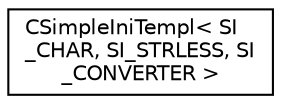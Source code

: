 digraph "Graphical Class Hierarchy"
{
  edge [fontname="Helvetica",fontsize="10",labelfontname="Helvetica",labelfontsize="10"];
  node [fontname="Helvetica",fontsize="10",shape=record];
  rankdir="LR";
  Node1 [label="CSimpleIniTempl\< SI\l_CHAR, SI_STRLESS, SI\l_CONVERTER \>",height=0.2,width=0.4,color="black", fillcolor="white", style="filled",URL="$classCSimpleIniTempl.html"];
}
